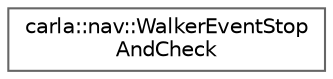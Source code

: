 digraph "类继承关系图"
{
 // INTERACTIVE_SVG=YES
 // LATEX_PDF_SIZE
  bgcolor="transparent";
  edge [fontname=Helvetica,fontsize=10,labelfontname=Helvetica,labelfontsize=10];
  node [fontname=Helvetica,fontsize=10,shape=box,height=0.2,width=0.4];
  rankdir="LR";
  Node0 [id="Node000000",label="carla::nav::WalkerEventStop\lAndCheck",height=0.2,width=0.4,color="grey40", fillcolor="white", style="filled",URL="$d5/de9/structcarla_1_1nav_1_1WalkerEventStopAndCheck.html",tooltip="event to pause and check for near vehicles"];
}
